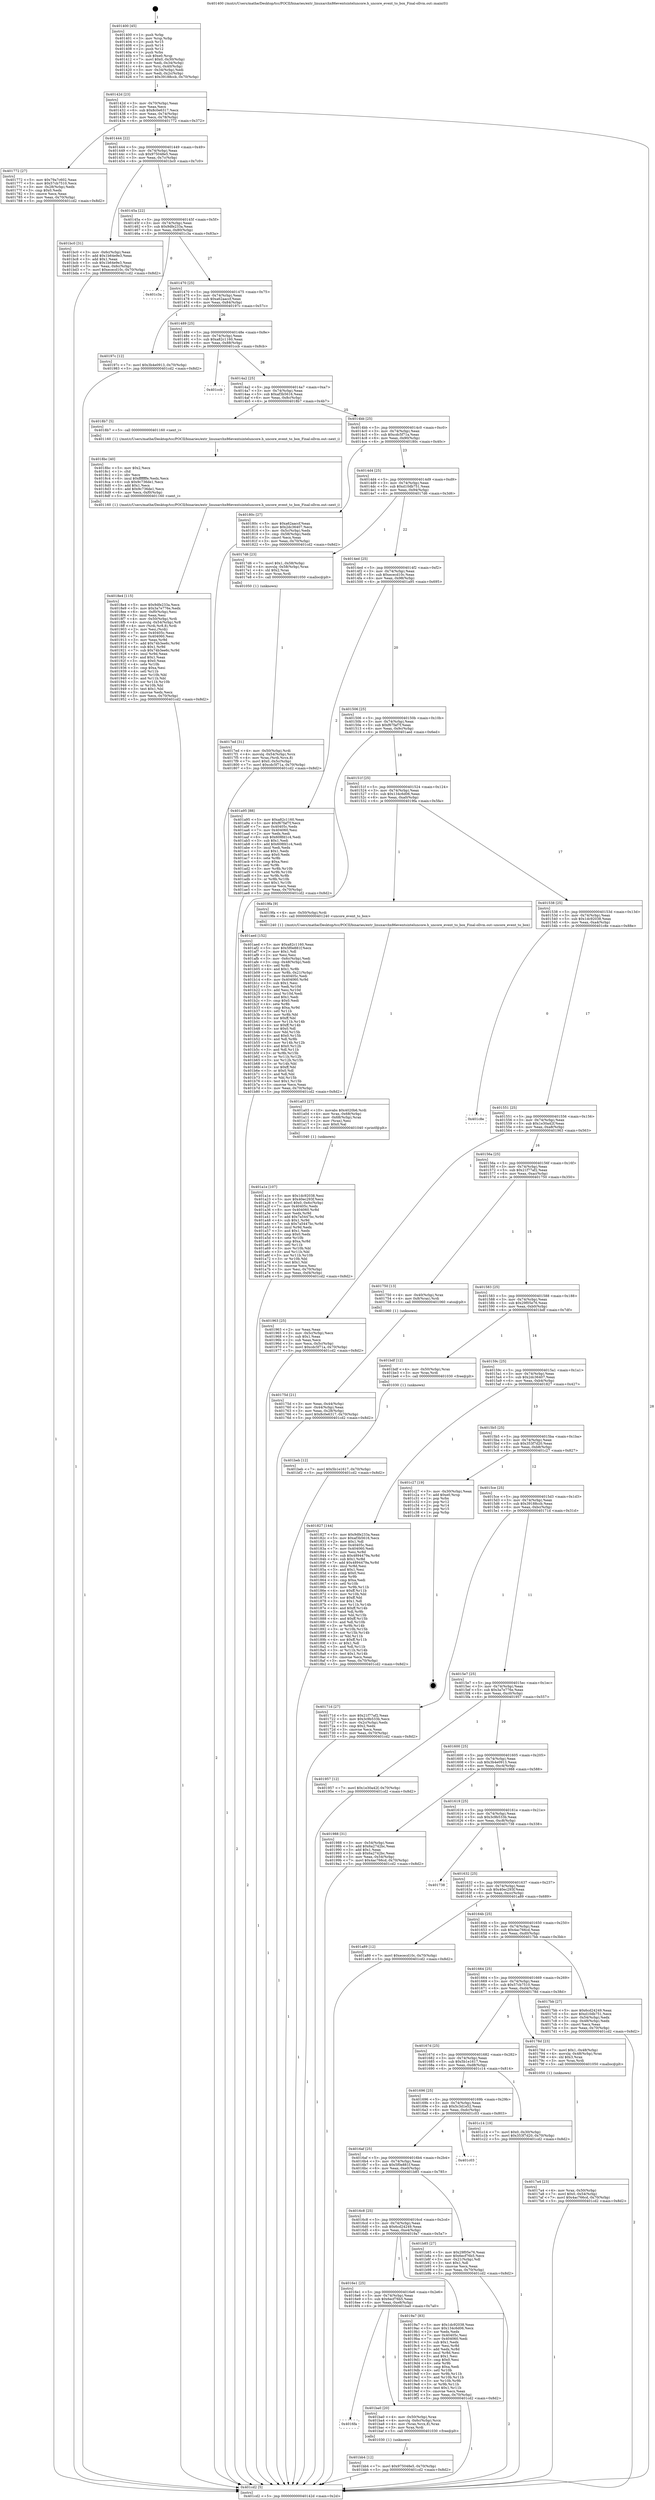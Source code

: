 digraph "0x401400" {
  label = "0x401400 (/mnt/c/Users/mathe/Desktop/tcc/POCII/binaries/extr_linuxarchx86eventsinteluncore.h_uncore_event_to_box_Final-ollvm.out::main(0))"
  labelloc = "t"
  node[shape=record]

  Entry [label="",width=0.3,height=0.3,shape=circle,fillcolor=black,style=filled]
  "0x40142d" [label="{
     0x40142d [23]\l
     | [instrs]\l
     &nbsp;&nbsp;0x40142d \<+3\>: mov -0x70(%rbp),%eax\l
     &nbsp;&nbsp;0x401430 \<+2\>: mov %eax,%ecx\l
     &nbsp;&nbsp;0x401432 \<+6\>: sub $0x8c0e6317,%ecx\l
     &nbsp;&nbsp;0x401438 \<+3\>: mov %eax,-0x74(%rbp)\l
     &nbsp;&nbsp;0x40143b \<+3\>: mov %ecx,-0x78(%rbp)\l
     &nbsp;&nbsp;0x40143e \<+6\>: je 0000000000401772 \<main+0x372\>\l
  }"]
  "0x401772" [label="{
     0x401772 [27]\l
     | [instrs]\l
     &nbsp;&nbsp;0x401772 \<+5\>: mov $0x79a7c602,%eax\l
     &nbsp;&nbsp;0x401777 \<+5\>: mov $0x57cb7510,%ecx\l
     &nbsp;&nbsp;0x40177c \<+3\>: mov -0x28(%rbp),%edx\l
     &nbsp;&nbsp;0x40177f \<+3\>: cmp $0x0,%edx\l
     &nbsp;&nbsp;0x401782 \<+3\>: cmove %ecx,%eax\l
     &nbsp;&nbsp;0x401785 \<+3\>: mov %eax,-0x70(%rbp)\l
     &nbsp;&nbsp;0x401788 \<+5\>: jmp 0000000000401cd2 \<main+0x8d2\>\l
  }"]
  "0x401444" [label="{
     0x401444 [22]\l
     | [instrs]\l
     &nbsp;&nbsp;0x401444 \<+5\>: jmp 0000000000401449 \<main+0x49\>\l
     &nbsp;&nbsp;0x401449 \<+3\>: mov -0x74(%rbp),%eax\l
     &nbsp;&nbsp;0x40144c \<+5\>: sub $0x975048e5,%eax\l
     &nbsp;&nbsp;0x401451 \<+3\>: mov %eax,-0x7c(%rbp)\l
     &nbsp;&nbsp;0x401454 \<+6\>: je 0000000000401bc0 \<main+0x7c0\>\l
  }"]
  Exit [label="",width=0.3,height=0.3,shape=circle,fillcolor=black,style=filled,peripheries=2]
  "0x401bc0" [label="{
     0x401bc0 [31]\l
     | [instrs]\l
     &nbsp;&nbsp;0x401bc0 \<+3\>: mov -0x6c(%rbp),%eax\l
     &nbsp;&nbsp;0x401bc3 \<+5\>: add $0x1b64e9e3,%eax\l
     &nbsp;&nbsp;0x401bc8 \<+3\>: add $0x1,%eax\l
     &nbsp;&nbsp;0x401bcb \<+5\>: sub $0x1b64e9e3,%eax\l
     &nbsp;&nbsp;0x401bd0 \<+3\>: mov %eax,-0x6c(%rbp)\l
     &nbsp;&nbsp;0x401bd3 \<+7\>: movl $0xececd10c,-0x70(%rbp)\l
     &nbsp;&nbsp;0x401bda \<+5\>: jmp 0000000000401cd2 \<main+0x8d2\>\l
  }"]
  "0x40145a" [label="{
     0x40145a [22]\l
     | [instrs]\l
     &nbsp;&nbsp;0x40145a \<+5\>: jmp 000000000040145f \<main+0x5f\>\l
     &nbsp;&nbsp;0x40145f \<+3\>: mov -0x74(%rbp),%eax\l
     &nbsp;&nbsp;0x401462 \<+5\>: sub $0x9dfe233a,%eax\l
     &nbsp;&nbsp;0x401467 \<+3\>: mov %eax,-0x80(%rbp)\l
     &nbsp;&nbsp;0x40146a \<+6\>: je 0000000000401c3a \<main+0x83a\>\l
  }"]
  "0x401beb" [label="{
     0x401beb [12]\l
     | [instrs]\l
     &nbsp;&nbsp;0x401beb \<+7\>: movl $0x5b1e1617,-0x70(%rbp)\l
     &nbsp;&nbsp;0x401bf2 \<+5\>: jmp 0000000000401cd2 \<main+0x8d2\>\l
  }"]
  "0x401c3a" [label="{
     0x401c3a\l
  }", style=dashed]
  "0x401470" [label="{
     0x401470 [25]\l
     | [instrs]\l
     &nbsp;&nbsp;0x401470 \<+5\>: jmp 0000000000401475 \<main+0x75\>\l
     &nbsp;&nbsp;0x401475 \<+3\>: mov -0x74(%rbp),%eax\l
     &nbsp;&nbsp;0x401478 \<+5\>: sub $0xa62aaccf,%eax\l
     &nbsp;&nbsp;0x40147d \<+6\>: mov %eax,-0x84(%rbp)\l
     &nbsp;&nbsp;0x401483 \<+6\>: je 000000000040197c \<main+0x57c\>\l
  }"]
  "0x401bb4" [label="{
     0x401bb4 [12]\l
     | [instrs]\l
     &nbsp;&nbsp;0x401bb4 \<+7\>: movl $0x975048e5,-0x70(%rbp)\l
     &nbsp;&nbsp;0x401bbb \<+5\>: jmp 0000000000401cd2 \<main+0x8d2\>\l
  }"]
  "0x40197c" [label="{
     0x40197c [12]\l
     | [instrs]\l
     &nbsp;&nbsp;0x40197c \<+7\>: movl $0x3b4e0913,-0x70(%rbp)\l
     &nbsp;&nbsp;0x401983 \<+5\>: jmp 0000000000401cd2 \<main+0x8d2\>\l
  }"]
  "0x401489" [label="{
     0x401489 [25]\l
     | [instrs]\l
     &nbsp;&nbsp;0x401489 \<+5\>: jmp 000000000040148e \<main+0x8e\>\l
     &nbsp;&nbsp;0x40148e \<+3\>: mov -0x74(%rbp),%eax\l
     &nbsp;&nbsp;0x401491 \<+5\>: sub $0xa82c1160,%eax\l
     &nbsp;&nbsp;0x401496 \<+6\>: mov %eax,-0x88(%rbp)\l
     &nbsp;&nbsp;0x40149c \<+6\>: je 0000000000401ccb \<main+0x8cb\>\l
  }"]
  "0x4016fa" [label="{
     0x4016fa\l
  }", style=dashed]
  "0x401ccb" [label="{
     0x401ccb\l
  }", style=dashed]
  "0x4014a2" [label="{
     0x4014a2 [25]\l
     | [instrs]\l
     &nbsp;&nbsp;0x4014a2 \<+5\>: jmp 00000000004014a7 \<main+0xa7\>\l
     &nbsp;&nbsp;0x4014a7 \<+3\>: mov -0x74(%rbp),%eax\l
     &nbsp;&nbsp;0x4014aa \<+5\>: sub $0xaf3b5616,%eax\l
     &nbsp;&nbsp;0x4014af \<+6\>: mov %eax,-0x8c(%rbp)\l
     &nbsp;&nbsp;0x4014b5 \<+6\>: je 00000000004018b7 \<main+0x4b7\>\l
  }"]
  "0x401ba0" [label="{
     0x401ba0 [20]\l
     | [instrs]\l
     &nbsp;&nbsp;0x401ba0 \<+4\>: mov -0x50(%rbp),%rax\l
     &nbsp;&nbsp;0x401ba4 \<+4\>: movslq -0x6c(%rbp),%rcx\l
     &nbsp;&nbsp;0x401ba8 \<+4\>: mov (%rax,%rcx,8),%rax\l
     &nbsp;&nbsp;0x401bac \<+3\>: mov %rax,%rdi\l
     &nbsp;&nbsp;0x401baf \<+5\>: call 0000000000401030 \<free@plt\>\l
     | [calls]\l
     &nbsp;&nbsp;0x401030 \{1\} (unknown)\l
  }"]
  "0x4018b7" [label="{
     0x4018b7 [5]\l
     | [instrs]\l
     &nbsp;&nbsp;0x4018b7 \<+5\>: call 0000000000401160 \<next_i\>\l
     | [calls]\l
     &nbsp;&nbsp;0x401160 \{1\} (/mnt/c/Users/mathe/Desktop/tcc/POCII/binaries/extr_linuxarchx86eventsinteluncore.h_uncore_event_to_box_Final-ollvm.out::next_i)\l
  }"]
  "0x4014bb" [label="{
     0x4014bb [25]\l
     | [instrs]\l
     &nbsp;&nbsp;0x4014bb \<+5\>: jmp 00000000004014c0 \<main+0xc0\>\l
     &nbsp;&nbsp;0x4014c0 \<+3\>: mov -0x74(%rbp),%eax\l
     &nbsp;&nbsp;0x4014c3 \<+5\>: sub $0xcdc5f71a,%eax\l
     &nbsp;&nbsp;0x4014c8 \<+6\>: mov %eax,-0x90(%rbp)\l
     &nbsp;&nbsp;0x4014ce \<+6\>: je 000000000040180c \<main+0x40c\>\l
  }"]
  "0x401a1e" [label="{
     0x401a1e [107]\l
     | [instrs]\l
     &nbsp;&nbsp;0x401a1e \<+5\>: mov $0x1dc92038,%esi\l
     &nbsp;&nbsp;0x401a23 \<+5\>: mov $0x40ec293f,%ecx\l
     &nbsp;&nbsp;0x401a28 \<+7\>: movl $0x0,-0x6c(%rbp)\l
     &nbsp;&nbsp;0x401a2f \<+7\>: mov 0x40405c,%edx\l
     &nbsp;&nbsp;0x401a36 \<+8\>: mov 0x404060,%r8d\l
     &nbsp;&nbsp;0x401a3e \<+3\>: mov %edx,%r9d\l
     &nbsp;&nbsp;0x401a41 \<+7\>: add $0x7a5447bc,%r9d\l
     &nbsp;&nbsp;0x401a48 \<+4\>: sub $0x1,%r9d\l
     &nbsp;&nbsp;0x401a4c \<+7\>: sub $0x7a5447bc,%r9d\l
     &nbsp;&nbsp;0x401a53 \<+4\>: imul %r9d,%edx\l
     &nbsp;&nbsp;0x401a57 \<+3\>: and $0x1,%edx\l
     &nbsp;&nbsp;0x401a5a \<+3\>: cmp $0x0,%edx\l
     &nbsp;&nbsp;0x401a5d \<+4\>: sete %r10b\l
     &nbsp;&nbsp;0x401a61 \<+4\>: cmp $0xa,%r8d\l
     &nbsp;&nbsp;0x401a65 \<+4\>: setl %r11b\l
     &nbsp;&nbsp;0x401a69 \<+3\>: mov %r10b,%bl\l
     &nbsp;&nbsp;0x401a6c \<+3\>: and %r11b,%bl\l
     &nbsp;&nbsp;0x401a6f \<+3\>: xor %r11b,%r10b\l
     &nbsp;&nbsp;0x401a72 \<+3\>: or %r10b,%bl\l
     &nbsp;&nbsp;0x401a75 \<+3\>: test $0x1,%bl\l
     &nbsp;&nbsp;0x401a78 \<+3\>: cmovne %ecx,%esi\l
     &nbsp;&nbsp;0x401a7b \<+3\>: mov %esi,-0x70(%rbp)\l
     &nbsp;&nbsp;0x401a7e \<+6\>: mov %eax,-0xf4(%rbp)\l
     &nbsp;&nbsp;0x401a84 \<+5\>: jmp 0000000000401cd2 \<main+0x8d2\>\l
  }"]
  "0x40180c" [label="{
     0x40180c [27]\l
     | [instrs]\l
     &nbsp;&nbsp;0x40180c \<+5\>: mov $0xa62aaccf,%eax\l
     &nbsp;&nbsp;0x401811 \<+5\>: mov $0x2dc36407,%ecx\l
     &nbsp;&nbsp;0x401816 \<+3\>: mov -0x5c(%rbp),%edx\l
     &nbsp;&nbsp;0x401819 \<+3\>: cmp -0x58(%rbp),%edx\l
     &nbsp;&nbsp;0x40181c \<+3\>: cmovl %ecx,%eax\l
     &nbsp;&nbsp;0x40181f \<+3\>: mov %eax,-0x70(%rbp)\l
     &nbsp;&nbsp;0x401822 \<+5\>: jmp 0000000000401cd2 \<main+0x8d2\>\l
  }"]
  "0x4014d4" [label="{
     0x4014d4 [25]\l
     | [instrs]\l
     &nbsp;&nbsp;0x4014d4 \<+5\>: jmp 00000000004014d9 \<main+0xd9\>\l
     &nbsp;&nbsp;0x4014d9 \<+3\>: mov -0x74(%rbp),%eax\l
     &nbsp;&nbsp;0x4014dc \<+5\>: sub $0xd10db751,%eax\l
     &nbsp;&nbsp;0x4014e1 \<+6\>: mov %eax,-0x94(%rbp)\l
     &nbsp;&nbsp;0x4014e7 \<+6\>: je 00000000004017d6 \<main+0x3d6\>\l
  }"]
  "0x401a03" [label="{
     0x401a03 [27]\l
     | [instrs]\l
     &nbsp;&nbsp;0x401a03 \<+10\>: movabs $0x4020b6,%rdi\l
     &nbsp;&nbsp;0x401a0d \<+4\>: mov %rax,-0x68(%rbp)\l
     &nbsp;&nbsp;0x401a11 \<+4\>: mov -0x68(%rbp),%rax\l
     &nbsp;&nbsp;0x401a15 \<+2\>: mov (%rax),%esi\l
     &nbsp;&nbsp;0x401a17 \<+2\>: mov $0x0,%al\l
     &nbsp;&nbsp;0x401a19 \<+5\>: call 0000000000401040 \<printf@plt\>\l
     | [calls]\l
     &nbsp;&nbsp;0x401040 \{1\} (unknown)\l
  }"]
  "0x4017d6" [label="{
     0x4017d6 [23]\l
     | [instrs]\l
     &nbsp;&nbsp;0x4017d6 \<+7\>: movl $0x1,-0x58(%rbp)\l
     &nbsp;&nbsp;0x4017dd \<+4\>: movslq -0x58(%rbp),%rax\l
     &nbsp;&nbsp;0x4017e1 \<+4\>: shl $0x2,%rax\l
     &nbsp;&nbsp;0x4017e5 \<+3\>: mov %rax,%rdi\l
     &nbsp;&nbsp;0x4017e8 \<+5\>: call 0000000000401050 \<malloc@plt\>\l
     | [calls]\l
     &nbsp;&nbsp;0x401050 \{1\} (unknown)\l
  }"]
  "0x4014ed" [label="{
     0x4014ed [25]\l
     | [instrs]\l
     &nbsp;&nbsp;0x4014ed \<+5\>: jmp 00000000004014f2 \<main+0xf2\>\l
     &nbsp;&nbsp;0x4014f2 \<+3\>: mov -0x74(%rbp),%eax\l
     &nbsp;&nbsp;0x4014f5 \<+5\>: sub $0xececd10c,%eax\l
     &nbsp;&nbsp;0x4014fa \<+6\>: mov %eax,-0x98(%rbp)\l
     &nbsp;&nbsp;0x401500 \<+6\>: je 0000000000401a95 \<main+0x695\>\l
  }"]
  "0x4016e1" [label="{
     0x4016e1 [25]\l
     | [instrs]\l
     &nbsp;&nbsp;0x4016e1 \<+5\>: jmp 00000000004016e6 \<main+0x2e6\>\l
     &nbsp;&nbsp;0x4016e6 \<+3\>: mov -0x74(%rbp),%eax\l
     &nbsp;&nbsp;0x4016e9 \<+5\>: sub $0x6ecf76b5,%eax\l
     &nbsp;&nbsp;0x4016ee \<+6\>: mov %eax,-0xe8(%rbp)\l
     &nbsp;&nbsp;0x4016f4 \<+6\>: je 0000000000401ba0 \<main+0x7a0\>\l
  }"]
  "0x401a95" [label="{
     0x401a95 [88]\l
     | [instrs]\l
     &nbsp;&nbsp;0x401a95 \<+5\>: mov $0xa82c1160,%eax\l
     &nbsp;&nbsp;0x401a9a \<+5\>: mov $0xf67faf7f,%ecx\l
     &nbsp;&nbsp;0x401a9f \<+7\>: mov 0x40405c,%edx\l
     &nbsp;&nbsp;0x401aa6 \<+7\>: mov 0x404060,%esi\l
     &nbsp;&nbsp;0x401aad \<+2\>: mov %edx,%edi\l
     &nbsp;&nbsp;0x401aaf \<+6\>: sub $0x608fd1c4,%edi\l
     &nbsp;&nbsp;0x401ab5 \<+3\>: sub $0x1,%edi\l
     &nbsp;&nbsp;0x401ab8 \<+6\>: add $0x608fd1c4,%edi\l
     &nbsp;&nbsp;0x401abe \<+3\>: imul %edi,%edx\l
     &nbsp;&nbsp;0x401ac1 \<+3\>: and $0x1,%edx\l
     &nbsp;&nbsp;0x401ac4 \<+3\>: cmp $0x0,%edx\l
     &nbsp;&nbsp;0x401ac7 \<+4\>: sete %r8b\l
     &nbsp;&nbsp;0x401acb \<+3\>: cmp $0xa,%esi\l
     &nbsp;&nbsp;0x401ace \<+4\>: setl %r9b\l
     &nbsp;&nbsp;0x401ad2 \<+3\>: mov %r8b,%r10b\l
     &nbsp;&nbsp;0x401ad5 \<+3\>: and %r9b,%r10b\l
     &nbsp;&nbsp;0x401ad8 \<+3\>: xor %r9b,%r8b\l
     &nbsp;&nbsp;0x401adb \<+3\>: or %r8b,%r10b\l
     &nbsp;&nbsp;0x401ade \<+4\>: test $0x1,%r10b\l
     &nbsp;&nbsp;0x401ae2 \<+3\>: cmovne %ecx,%eax\l
     &nbsp;&nbsp;0x401ae5 \<+3\>: mov %eax,-0x70(%rbp)\l
     &nbsp;&nbsp;0x401ae8 \<+5\>: jmp 0000000000401cd2 \<main+0x8d2\>\l
  }"]
  "0x401506" [label="{
     0x401506 [25]\l
     | [instrs]\l
     &nbsp;&nbsp;0x401506 \<+5\>: jmp 000000000040150b \<main+0x10b\>\l
     &nbsp;&nbsp;0x40150b \<+3\>: mov -0x74(%rbp),%eax\l
     &nbsp;&nbsp;0x40150e \<+5\>: sub $0xf67faf7f,%eax\l
     &nbsp;&nbsp;0x401513 \<+6\>: mov %eax,-0x9c(%rbp)\l
     &nbsp;&nbsp;0x401519 \<+6\>: je 0000000000401aed \<main+0x6ed\>\l
  }"]
  "0x4019a7" [label="{
     0x4019a7 [83]\l
     | [instrs]\l
     &nbsp;&nbsp;0x4019a7 \<+5\>: mov $0x1dc92038,%eax\l
     &nbsp;&nbsp;0x4019ac \<+5\>: mov $0x134c6d06,%ecx\l
     &nbsp;&nbsp;0x4019b1 \<+2\>: xor %edx,%edx\l
     &nbsp;&nbsp;0x4019b3 \<+7\>: mov 0x40405c,%esi\l
     &nbsp;&nbsp;0x4019ba \<+7\>: mov 0x404060,%edi\l
     &nbsp;&nbsp;0x4019c1 \<+3\>: sub $0x1,%edx\l
     &nbsp;&nbsp;0x4019c4 \<+3\>: mov %esi,%r8d\l
     &nbsp;&nbsp;0x4019c7 \<+3\>: add %edx,%r8d\l
     &nbsp;&nbsp;0x4019ca \<+4\>: imul %r8d,%esi\l
     &nbsp;&nbsp;0x4019ce \<+3\>: and $0x1,%esi\l
     &nbsp;&nbsp;0x4019d1 \<+3\>: cmp $0x0,%esi\l
     &nbsp;&nbsp;0x4019d4 \<+4\>: sete %r9b\l
     &nbsp;&nbsp;0x4019d8 \<+3\>: cmp $0xa,%edi\l
     &nbsp;&nbsp;0x4019db \<+4\>: setl %r10b\l
     &nbsp;&nbsp;0x4019df \<+3\>: mov %r9b,%r11b\l
     &nbsp;&nbsp;0x4019e2 \<+3\>: and %r10b,%r11b\l
     &nbsp;&nbsp;0x4019e5 \<+3\>: xor %r10b,%r9b\l
     &nbsp;&nbsp;0x4019e8 \<+3\>: or %r9b,%r11b\l
     &nbsp;&nbsp;0x4019eb \<+4\>: test $0x1,%r11b\l
     &nbsp;&nbsp;0x4019ef \<+3\>: cmovne %ecx,%eax\l
     &nbsp;&nbsp;0x4019f2 \<+3\>: mov %eax,-0x70(%rbp)\l
     &nbsp;&nbsp;0x4019f5 \<+5\>: jmp 0000000000401cd2 \<main+0x8d2\>\l
  }"]
  "0x401aed" [label="{
     0x401aed [152]\l
     | [instrs]\l
     &nbsp;&nbsp;0x401aed \<+5\>: mov $0xa82c1160,%eax\l
     &nbsp;&nbsp;0x401af2 \<+5\>: mov $0x5f0e881f,%ecx\l
     &nbsp;&nbsp;0x401af7 \<+2\>: mov $0x1,%dl\l
     &nbsp;&nbsp;0x401af9 \<+2\>: xor %esi,%esi\l
     &nbsp;&nbsp;0x401afb \<+3\>: mov -0x6c(%rbp),%edi\l
     &nbsp;&nbsp;0x401afe \<+3\>: cmp -0x48(%rbp),%edi\l
     &nbsp;&nbsp;0x401b01 \<+4\>: setl %r8b\l
     &nbsp;&nbsp;0x401b05 \<+4\>: and $0x1,%r8b\l
     &nbsp;&nbsp;0x401b09 \<+4\>: mov %r8b,-0x21(%rbp)\l
     &nbsp;&nbsp;0x401b0d \<+7\>: mov 0x40405c,%edi\l
     &nbsp;&nbsp;0x401b14 \<+8\>: mov 0x404060,%r9d\l
     &nbsp;&nbsp;0x401b1c \<+3\>: sub $0x1,%esi\l
     &nbsp;&nbsp;0x401b1f \<+3\>: mov %edi,%r10d\l
     &nbsp;&nbsp;0x401b22 \<+3\>: add %esi,%r10d\l
     &nbsp;&nbsp;0x401b25 \<+4\>: imul %r10d,%edi\l
     &nbsp;&nbsp;0x401b29 \<+3\>: and $0x1,%edi\l
     &nbsp;&nbsp;0x401b2c \<+3\>: cmp $0x0,%edi\l
     &nbsp;&nbsp;0x401b2f \<+4\>: sete %r8b\l
     &nbsp;&nbsp;0x401b33 \<+4\>: cmp $0xa,%r9d\l
     &nbsp;&nbsp;0x401b37 \<+4\>: setl %r11b\l
     &nbsp;&nbsp;0x401b3b \<+3\>: mov %r8b,%bl\l
     &nbsp;&nbsp;0x401b3e \<+3\>: xor $0xff,%bl\l
     &nbsp;&nbsp;0x401b41 \<+3\>: mov %r11b,%r14b\l
     &nbsp;&nbsp;0x401b44 \<+4\>: xor $0xff,%r14b\l
     &nbsp;&nbsp;0x401b48 \<+3\>: xor $0x0,%dl\l
     &nbsp;&nbsp;0x401b4b \<+3\>: mov %bl,%r15b\l
     &nbsp;&nbsp;0x401b4e \<+4\>: and $0x0,%r15b\l
     &nbsp;&nbsp;0x401b52 \<+3\>: and %dl,%r8b\l
     &nbsp;&nbsp;0x401b55 \<+3\>: mov %r14b,%r12b\l
     &nbsp;&nbsp;0x401b58 \<+4\>: and $0x0,%r12b\l
     &nbsp;&nbsp;0x401b5c \<+3\>: and %dl,%r11b\l
     &nbsp;&nbsp;0x401b5f \<+3\>: or %r8b,%r15b\l
     &nbsp;&nbsp;0x401b62 \<+3\>: or %r11b,%r12b\l
     &nbsp;&nbsp;0x401b65 \<+3\>: xor %r12b,%r15b\l
     &nbsp;&nbsp;0x401b68 \<+3\>: or %r14b,%bl\l
     &nbsp;&nbsp;0x401b6b \<+3\>: xor $0xff,%bl\l
     &nbsp;&nbsp;0x401b6e \<+3\>: or $0x0,%dl\l
     &nbsp;&nbsp;0x401b71 \<+2\>: and %dl,%bl\l
     &nbsp;&nbsp;0x401b73 \<+3\>: or %bl,%r15b\l
     &nbsp;&nbsp;0x401b76 \<+4\>: test $0x1,%r15b\l
     &nbsp;&nbsp;0x401b7a \<+3\>: cmovne %ecx,%eax\l
     &nbsp;&nbsp;0x401b7d \<+3\>: mov %eax,-0x70(%rbp)\l
     &nbsp;&nbsp;0x401b80 \<+5\>: jmp 0000000000401cd2 \<main+0x8d2\>\l
  }"]
  "0x40151f" [label="{
     0x40151f [25]\l
     | [instrs]\l
     &nbsp;&nbsp;0x40151f \<+5\>: jmp 0000000000401524 \<main+0x124\>\l
     &nbsp;&nbsp;0x401524 \<+3\>: mov -0x74(%rbp),%eax\l
     &nbsp;&nbsp;0x401527 \<+5\>: sub $0x134c6d06,%eax\l
     &nbsp;&nbsp;0x40152c \<+6\>: mov %eax,-0xa0(%rbp)\l
     &nbsp;&nbsp;0x401532 \<+6\>: je 00000000004019fa \<main+0x5fa\>\l
  }"]
  "0x4016c8" [label="{
     0x4016c8 [25]\l
     | [instrs]\l
     &nbsp;&nbsp;0x4016c8 \<+5\>: jmp 00000000004016cd \<main+0x2cd\>\l
     &nbsp;&nbsp;0x4016cd \<+3\>: mov -0x74(%rbp),%eax\l
     &nbsp;&nbsp;0x4016d0 \<+5\>: sub $0x6cd24249,%eax\l
     &nbsp;&nbsp;0x4016d5 \<+6\>: mov %eax,-0xe4(%rbp)\l
     &nbsp;&nbsp;0x4016db \<+6\>: je 00000000004019a7 \<main+0x5a7\>\l
  }"]
  "0x4019fa" [label="{
     0x4019fa [9]\l
     | [instrs]\l
     &nbsp;&nbsp;0x4019fa \<+4\>: mov -0x50(%rbp),%rdi\l
     &nbsp;&nbsp;0x4019fe \<+5\>: call 0000000000401240 \<uncore_event_to_box\>\l
     | [calls]\l
     &nbsp;&nbsp;0x401240 \{1\} (/mnt/c/Users/mathe/Desktop/tcc/POCII/binaries/extr_linuxarchx86eventsinteluncore.h_uncore_event_to_box_Final-ollvm.out::uncore_event_to_box)\l
  }"]
  "0x401538" [label="{
     0x401538 [25]\l
     | [instrs]\l
     &nbsp;&nbsp;0x401538 \<+5\>: jmp 000000000040153d \<main+0x13d\>\l
     &nbsp;&nbsp;0x40153d \<+3\>: mov -0x74(%rbp),%eax\l
     &nbsp;&nbsp;0x401540 \<+5\>: sub $0x1dc92038,%eax\l
     &nbsp;&nbsp;0x401545 \<+6\>: mov %eax,-0xa4(%rbp)\l
     &nbsp;&nbsp;0x40154b \<+6\>: je 0000000000401c8e \<main+0x88e\>\l
  }"]
  "0x401b85" [label="{
     0x401b85 [27]\l
     | [instrs]\l
     &nbsp;&nbsp;0x401b85 \<+5\>: mov $0x29f05e76,%eax\l
     &nbsp;&nbsp;0x401b8a \<+5\>: mov $0x6ecf76b5,%ecx\l
     &nbsp;&nbsp;0x401b8f \<+3\>: mov -0x21(%rbp),%dl\l
     &nbsp;&nbsp;0x401b92 \<+3\>: test $0x1,%dl\l
     &nbsp;&nbsp;0x401b95 \<+3\>: cmovne %ecx,%eax\l
     &nbsp;&nbsp;0x401b98 \<+3\>: mov %eax,-0x70(%rbp)\l
     &nbsp;&nbsp;0x401b9b \<+5\>: jmp 0000000000401cd2 \<main+0x8d2\>\l
  }"]
  "0x401c8e" [label="{
     0x401c8e\l
  }", style=dashed]
  "0x401551" [label="{
     0x401551 [25]\l
     | [instrs]\l
     &nbsp;&nbsp;0x401551 \<+5\>: jmp 0000000000401556 \<main+0x156\>\l
     &nbsp;&nbsp;0x401556 \<+3\>: mov -0x74(%rbp),%eax\l
     &nbsp;&nbsp;0x401559 \<+5\>: sub $0x1e30a42f,%eax\l
     &nbsp;&nbsp;0x40155e \<+6\>: mov %eax,-0xa8(%rbp)\l
     &nbsp;&nbsp;0x401564 \<+6\>: je 0000000000401963 \<main+0x563\>\l
  }"]
  "0x4016af" [label="{
     0x4016af [25]\l
     | [instrs]\l
     &nbsp;&nbsp;0x4016af \<+5\>: jmp 00000000004016b4 \<main+0x2b4\>\l
     &nbsp;&nbsp;0x4016b4 \<+3\>: mov -0x74(%rbp),%eax\l
     &nbsp;&nbsp;0x4016b7 \<+5\>: sub $0x5f0e881f,%eax\l
     &nbsp;&nbsp;0x4016bc \<+6\>: mov %eax,-0xe0(%rbp)\l
     &nbsp;&nbsp;0x4016c2 \<+6\>: je 0000000000401b85 \<main+0x785\>\l
  }"]
  "0x401963" [label="{
     0x401963 [25]\l
     | [instrs]\l
     &nbsp;&nbsp;0x401963 \<+2\>: xor %eax,%eax\l
     &nbsp;&nbsp;0x401965 \<+3\>: mov -0x5c(%rbp),%ecx\l
     &nbsp;&nbsp;0x401968 \<+3\>: sub $0x1,%eax\l
     &nbsp;&nbsp;0x40196b \<+2\>: sub %eax,%ecx\l
     &nbsp;&nbsp;0x40196d \<+3\>: mov %ecx,-0x5c(%rbp)\l
     &nbsp;&nbsp;0x401970 \<+7\>: movl $0xcdc5f71a,-0x70(%rbp)\l
     &nbsp;&nbsp;0x401977 \<+5\>: jmp 0000000000401cd2 \<main+0x8d2\>\l
  }"]
  "0x40156a" [label="{
     0x40156a [25]\l
     | [instrs]\l
     &nbsp;&nbsp;0x40156a \<+5\>: jmp 000000000040156f \<main+0x16f\>\l
     &nbsp;&nbsp;0x40156f \<+3\>: mov -0x74(%rbp),%eax\l
     &nbsp;&nbsp;0x401572 \<+5\>: sub $0x21f77af2,%eax\l
     &nbsp;&nbsp;0x401577 \<+6\>: mov %eax,-0xac(%rbp)\l
     &nbsp;&nbsp;0x40157d \<+6\>: je 0000000000401750 \<main+0x350\>\l
  }"]
  "0x401c03" [label="{
     0x401c03\l
  }", style=dashed]
  "0x401750" [label="{
     0x401750 [13]\l
     | [instrs]\l
     &nbsp;&nbsp;0x401750 \<+4\>: mov -0x40(%rbp),%rax\l
     &nbsp;&nbsp;0x401754 \<+4\>: mov 0x8(%rax),%rdi\l
     &nbsp;&nbsp;0x401758 \<+5\>: call 0000000000401060 \<atoi@plt\>\l
     | [calls]\l
     &nbsp;&nbsp;0x401060 \{1\} (unknown)\l
  }"]
  "0x401583" [label="{
     0x401583 [25]\l
     | [instrs]\l
     &nbsp;&nbsp;0x401583 \<+5\>: jmp 0000000000401588 \<main+0x188\>\l
     &nbsp;&nbsp;0x401588 \<+3\>: mov -0x74(%rbp),%eax\l
     &nbsp;&nbsp;0x40158b \<+5\>: sub $0x29f05e76,%eax\l
     &nbsp;&nbsp;0x401590 \<+6\>: mov %eax,-0xb0(%rbp)\l
     &nbsp;&nbsp;0x401596 \<+6\>: je 0000000000401bdf \<main+0x7df\>\l
  }"]
  "0x401696" [label="{
     0x401696 [25]\l
     | [instrs]\l
     &nbsp;&nbsp;0x401696 \<+5\>: jmp 000000000040169b \<main+0x29b\>\l
     &nbsp;&nbsp;0x40169b \<+3\>: mov -0x74(%rbp),%eax\l
     &nbsp;&nbsp;0x40169e \<+5\>: sub $0x5c3d1e52,%eax\l
     &nbsp;&nbsp;0x4016a3 \<+6\>: mov %eax,-0xdc(%rbp)\l
     &nbsp;&nbsp;0x4016a9 \<+6\>: je 0000000000401c03 \<main+0x803\>\l
  }"]
  "0x401bdf" [label="{
     0x401bdf [12]\l
     | [instrs]\l
     &nbsp;&nbsp;0x401bdf \<+4\>: mov -0x50(%rbp),%rax\l
     &nbsp;&nbsp;0x401be3 \<+3\>: mov %rax,%rdi\l
     &nbsp;&nbsp;0x401be6 \<+5\>: call 0000000000401030 \<free@plt\>\l
     | [calls]\l
     &nbsp;&nbsp;0x401030 \{1\} (unknown)\l
  }"]
  "0x40159c" [label="{
     0x40159c [25]\l
     | [instrs]\l
     &nbsp;&nbsp;0x40159c \<+5\>: jmp 00000000004015a1 \<main+0x1a1\>\l
     &nbsp;&nbsp;0x4015a1 \<+3\>: mov -0x74(%rbp),%eax\l
     &nbsp;&nbsp;0x4015a4 \<+5\>: sub $0x2dc36407,%eax\l
     &nbsp;&nbsp;0x4015a9 \<+6\>: mov %eax,-0xb4(%rbp)\l
     &nbsp;&nbsp;0x4015af \<+6\>: je 0000000000401827 \<main+0x427\>\l
  }"]
  "0x401c14" [label="{
     0x401c14 [19]\l
     | [instrs]\l
     &nbsp;&nbsp;0x401c14 \<+7\>: movl $0x0,-0x30(%rbp)\l
     &nbsp;&nbsp;0x401c1b \<+7\>: movl $0x353f7d20,-0x70(%rbp)\l
     &nbsp;&nbsp;0x401c22 \<+5\>: jmp 0000000000401cd2 \<main+0x8d2\>\l
  }"]
  "0x401827" [label="{
     0x401827 [144]\l
     | [instrs]\l
     &nbsp;&nbsp;0x401827 \<+5\>: mov $0x9dfe233a,%eax\l
     &nbsp;&nbsp;0x40182c \<+5\>: mov $0xaf3b5616,%ecx\l
     &nbsp;&nbsp;0x401831 \<+2\>: mov $0x1,%dl\l
     &nbsp;&nbsp;0x401833 \<+7\>: mov 0x40405c,%esi\l
     &nbsp;&nbsp;0x40183a \<+7\>: mov 0x404060,%edi\l
     &nbsp;&nbsp;0x401841 \<+3\>: mov %esi,%r8d\l
     &nbsp;&nbsp;0x401844 \<+7\>: sub $0x4894479a,%r8d\l
     &nbsp;&nbsp;0x40184b \<+4\>: sub $0x1,%r8d\l
     &nbsp;&nbsp;0x40184f \<+7\>: add $0x4894479a,%r8d\l
     &nbsp;&nbsp;0x401856 \<+4\>: imul %r8d,%esi\l
     &nbsp;&nbsp;0x40185a \<+3\>: and $0x1,%esi\l
     &nbsp;&nbsp;0x40185d \<+3\>: cmp $0x0,%esi\l
     &nbsp;&nbsp;0x401860 \<+4\>: sete %r9b\l
     &nbsp;&nbsp;0x401864 \<+3\>: cmp $0xa,%edi\l
     &nbsp;&nbsp;0x401867 \<+4\>: setl %r10b\l
     &nbsp;&nbsp;0x40186b \<+3\>: mov %r9b,%r11b\l
     &nbsp;&nbsp;0x40186e \<+4\>: xor $0xff,%r11b\l
     &nbsp;&nbsp;0x401872 \<+3\>: mov %r10b,%bl\l
     &nbsp;&nbsp;0x401875 \<+3\>: xor $0xff,%bl\l
     &nbsp;&nbsp;0x401878 \<+3\>: xor $0x1,%dl\l
     &nbsp;&nbsp;0x40187b \<+3\>: mov %r11b,%r14b\l
     &nbsp;&nbsp;0x40187e \<+4\>: and $0xff,%r14b\l
     &nbsp;&nbsp;0x401882 \<+3\>: and %dl,%r9b\l
     &nbsp;&nbsp;0x401885 \<+3\>: mov %bl,%r15b\l
     &nbsp;&nbsp;0x401888 \<+4\>: and $0xff,%r15b\l
     &nbsp;&nbsp;0x40188c \<+3\>: and %dl,%r10b\l
     &nbsp;&nbsp;0x40188f \<+3\>: or %r9b,%r14b\l
     &nbsp;&nbsp;0x401892 \<+3\>: or %r10b,%r15b\l
     &nbsp;&nbsp;0x401895 \<+3\>: xor %r15b,%r14b\l
     &nbsp;&nbsp;0x401898 \<+3\>: or %bl,%r11b\l
     &nbsp;&nbsp;0x40189b \<+4\>: xor $0xff,%r11b\l
     &nbsp;&nbsp;0x40189f \<+3\>: or $0x1,%dl\l
     &nbsp;&nbsp;0x4018a2 \<+3\>: and %dl,%r11b\l
     &nbsp;&nbsp;0x4018a5 \<+3\>: or %r11b,%r14b\l
     &nbsp;&nbsp;0x4018a8 \<+4\>: test $0x1,%r14b\l
     &nbsp;&nbsp;0x4018ac \<+3\>: cmovne %ecx,%eax\l
     &nbsp;&nbsp;0x4018af \<+3\>: mov %eax,-0x70(%rbp)\l
     &nbsp;&nbsp;0x4018b2 \<+5\>: jmp 0000000000401cd2 \<main+0x8d2\>\l
  }"]
  "0x4015b5" [label="{
     0x4015b5 [25]\l
     | [instrs]\l
     &nbsp;&nbsp;0x4015b5 \<+5\>: jmp 00000000004015ba \<main+0x1ba\>\l
     &nbsp;&nbsp;0x4015ba \<+3\>: mov -0x74(%rbp),%eax\l
     &nbsp;&nbsp;0x4015bd \<+5\>: sub $0x353f7d20,%eax\l
     &nbsp;&nbsp;0x4015c2 \<+6\>: mov %eax,-0xb8(%rbp)\l
     &nbsp;&nbsp;0x4015c8 \<+6\>: je 0000000000401c27 \<main+0x827\>\l
  }"]
  "0x4018e4" [label="{
     0x4018e4 [115]\l
     | [instrs]\l
     &nbsp;&nbsp;0x4018e4 \<+5\>: mov $0x9dfe233a,%ecx\l
     &nbsp;&nbsp;0x4018e9 \<+5\>: mov $0x3a7e776e,%edx\l
     &nbsp;&nbsp;0x4018ee \<+6\>: mov -0xf0(%rbp),%esi\l
     &nbsp;&nbsp;0x4018f4 \<+3\>: imul %eax,%esi\l
     &nbsp;&nbsp;0x4018f7 \<+4\>: mov -0x50(%rbp),%rdi\l
     &nbsp;&nbsp;0x4018fb \<+4\>: movslq -0x54(%rbp),%r8\l
     &nbsp;&nbsp;0x4018ff \<+4\>: mov (%rdi,%r8,8),%rdi\l
     &nbsp;&nbsp;0x401903 \<+2\>: mov %esi,(%rdi)\l
     &nbsp;&nbsp;0x401905 \<+7\>: mov 0x40405c,%eax\l
     &nbsp;&nbsp;0x40190c \<+7\>: mov 0x404060,%esi\l
     &nbsp;&nbsp;0x401913 \<+3\>: mov %eax,%r9d\l
     &nbsp;&nbsp;0x401916 \<+7\>: add $0x74b3ee6c,%r9d\l
     &nbsp;&nbsp;0x40191d \<+4\>: sub $0x1,%r9d\l
     &nbsp;&nbsp;0x401921 \<+7\>: sub $0x74b3ee6c,%r9d\l
     &nbsp;&nbsp;0x401928 \<+4\>: imul %r9d,%eax\l
     &nbsp;&nbsp;0x40192c \<+3\>: and $0x1,%eax\l
     &nbsp;&nbsp;0x40192f \<+3\>: cmp $0x0,%eax\l
     &nbsp;&nbsp;0x401932 \<+4\>: sete %r10b\l
     &nbsp;&nbsp;0x401936 \<+3\>: cmp $0xa,%esi\l
     &nbsp;&nbsp;0x401939 \<+4\>: setl %r11b\l
     &nbsp;&nbsp;0x40193d \<+3\>: mov %r10b,%bl\l
     &nbsp;&nbsp;0x401940 \<+3\>: and %r11b,%bl\l
     &nbsp;&nbsp;0x401943 \<+3\>: xor %r11b,%r10b\l
     &nbsp;&nbsp;0x401946 \<+3\>: or %r10b,%bl\l
     &nbsp;&nbsp;0x401949 \<+3\>: test $0x1,%bl\l
     &nbsp;&nbsp;0x40194c \<+3\>: cmovne %edx,%ecx\l
     &nbsp;&nbsp;0x40194f \<+3\>: mov %ecx,-0x70(%rbp)\l
     &nbsp;&nbsp;0x401952 \<+5\>: jmp 0000000000401cd2 \<main+0x8d2\>\l
  }"]
  "0x401c27" [label="{
     0x401c27 [19]\l
     | [instrs]\l
     &nbsp;&nbsp;0x401c27 \<+3\>: mov -0x30(%rbp),%eax\l
     &nbsp;&nbsp;0x401c2a \<+7\>: add $0xe0,%rsp\l
     &nbsp;&nbsp;0x401c31 \<+1\>: pop %rbx\l
     &nbsp;&nbsp;0x401c32 \<+2\>: pop %r12\l
     &nbsp;&nbsp;0x401c34 \<+2\>: pop %r14\l
     &nbsp;&nbsp;0x401c36 \<+2\>: pop %r15\l
     &nbsp;&nbsp;0x401c38 \<+1\>: pop %rbp\l
     &nbsp;&nbsp;0x401c39 \<+1\>: ret\l
  }"]
  "0x4015ce" [label="{
     0x4015ce [25]\l
     | [instrs]\l
     &nbsp;&nbsp;0x4015ce \<+5\>: jmp 00000000004015d3 \<main+0x1d3\>\l
     &nbsp;&nbsp;0x4015d3 \<+3\>: mov -0x74(%rbp),%eax\l
     &nbsp;&nbsp;0x4015d6 \<+5\>: sub $0x39188ccb,%eax\l
     &nbsp;&nbsp;0x4015db \<+6\>: mov %eax,-0xbc(%rbp)\l
     &nbsp;&nbsp;0x4015e1 \<+6\>: je 000000000040171d \<main+0x31d\>\l
  }"]
  "0x4018bc" [label="{
     0x4018bc [40]\l
     | [instrs]\l
     &nbsp;&nbsp;0x4018bc \<+5\>: mov $0x2,%ecx\l
     &nbsp;&nbsp;0x4018c1 \<+1\>: cltd\l
     &nbsp;&nbsp;0x4018c2 \<+2\>: idiv %ecx\l
     &nbsp;&nbsp;0x4018c4 \<+6\>: imul $0xfffffffe,%edx,%ecx\l
     &nbsp;&nbsp;0x4018ca \<+6\>: sub $0x9c736de1,%ecx\l
     &nbsp;&nbsp;0x4018d0 \<+3\>: add $0x1,%ecx\l
     &nbsp;&nbsp;0x4018d3 \<+6\>: add $0x9c736de1,%ecx\l
     &nbsp;&nbsp;0x4018d9 \<+6\>: mov %ecx,-0xf0(%rbp)\l
     &nbsp;&nbsp;0x4018df \<+5\>: call 0000000000401160 \<next_i\>\l
     | [calls]\l
     &nbsp;&nbsp;0x401160 \{1\} (/mnt/c/Users/mathe/Desktop/tcc/POCII/binaries/extr_linuxarchx86eventsinteluncore.h_uncore_event_to_box_Final-ollvm.out::next_i)\l
  }"]
  "0x40171d" [label="{
     0x40171d [27]\l
     | [instrs]\l
     &nbsp;&nbsp;0x40171d \<+5\>: mov $0x21f77af2,%eax\l
     &nbsp;&nbsp;0x401722 \<+5\>: mov $0x3c9b533b,%ecx\l
     &nbsp;&nbsp;0x401727 \<+3\>: mov -0x2c(%rbp),%edx\l
     &nbsp;&nbsp;0x40172a \<+3\>: cmp $0x2,%edx\l
     &nbsp;&nbsp;0x40172d \<+3\>: cmovne %ecx,%eax\l
     &nbsp;&nbsp;0x401730 \<+3\>: mov %eax,-0x70(%rbp)\l
     &nbsp;&nbsp;0x401733 \<+5\>: jmp 0000000000401cd2 \<main+0x8d2\>\l
  }"]
  "0x4015e7" [label="{
     0x4015e7 [25]\l
     | [instrs]\l
     &nbsp;&nbsp;0x4015e7 \<+5\>: jmp 00000000004015ec \<main+0x1ec\>\l
     &nbsp;&nbsp;0x4015ec \<+3\>: mov -0x74(%rbp),%eax\l
     &nbsp;&nbsp;0x4015ef \<+5\>: sub $0x3a7e776e,%eax\l
     &nbsp;&nbsp;0x4015f4 \<+6\>: mov %eax,-0xc0(%rbp)\l
     &nbsp;&nbsp;0x4015fa \<+6\>: je 0000000000401957 \<main+0x557\>\l
  }"]
  "0x401cd2" [label="{
     0x401cd2 [5]\l
     | [instrs]\l
     &nbsp;&nbsp;0x401cd2 \<+5\>: jmp 000000000040142d \<main+0x2d\>\l
  }"]
  "0x401400" [label="{
     0x401400 [45]\l
     | [instrs]\l
     &nbsp;&nbsp;0x401400 \<+1\>: push %rbp\l
     &nbsp;&nbsp;0x401401 \<+3\>: mov %rsp,%rbp\l
     &nbsp;&nbsp;0x401404 \<+2\>: push %r15\l
     &nbsp;&nbsp;0x401406 \<+2\>: push %r14\l
     &nbsp;&nbsp;0x401408 \<+2\>: push %r12\l
     &nbsp;&nbsp;0x40140a \<+1\>: push %rbx\l
     &nbsp;&nbsp;0x40140b \<+7\>: sub $0xe0,%rsp\l
     &nbsp;&nbsp;0x401412 \<+7\>: movl $0x0,-0x30(%rbp)\l
     &nbsp;&nbsp;0x401419 \<+3\>: mov %edi,-0x34(%rbp)\l
     &nbsp;&nbsp;0x40141c \<+4\>: mov %rsi,-0x40(%rbp)\l
     &nbsp;&nbsp;0x401420 \<+3\>: mov -0x34(%rbp),%edi\l
     &nbsp;&nbsp;0x401423 \<+3\>: mov %edi,-0x2c(%rbp)\l
     &nbsp;&nbsp;0x401426 \<+7\>: movl $0x39188ccb,-0x70(%rbp)\l
  }"]
  "0x40175d" [label="{
     0x40175d [21]\l
     | [instrs]\l
     &nbsp;&nbsp;0x40175d \<+3\>: mov %eax,-0x44(%rbp)\l
     &nbsp;&nbsp;0x401760 \<+3\>: mov -0x44(%rbp),%eax\l
     &nbsp;&nbsp;0x401763 \<+3\>: mov %eax,-0x28(%rbp)\l
     &nbsp;&nbsp;0x401766 \<+7\>: movl $0x8c0e6317,-0x70(%rbp)\l
     &nbsp;&nbsp;0x40176d \<+5\>: jmp 0000000000401cd2 \<main+0x8d2\>\l
  }"]
  "0x4017ed" [label="{
     0x4017ed [31]\l
     | [instrs]\l
     &nbsp;&nbsp;0x4017ed \<+4\>: mov -0x50(%rbp),%rdi\l
     &nbsp;&nbsp;0x4017f1 \<+4\>: movslq -0x54(%rbp),%rcx\l
     &nbsp;&nbsp;0x4017f5 \<+4\>: mov %rax,(%rdi,%rcx,8)\l
     &nbsp;&nbsp;0x4017f9 \<+7\>: movl $0x0,-0x5c(%rbp)\l
     &nbsp;&nbsp;0x401800 \<+7\>: movl $0xcdc5f71a,-0x70(%rbp)\l
     &nbsp;&nbsp;0x401807 \<+5\>: jmp 0000000000401cd2 \<main+0x8d2\>\l
  }"]
  "0x401957" [label="{
     0x401957 [12]\l
     | [instrs]\l
     &nbsp;&nbsp;0x401957 \<+7\>: movl $0x1e30a42f,-0x70(%rbp)\l
     &nbsp;&nbsp;0x40195e \<+5\>: jmp 0000000000401cd2 \<main+0x8d2\>\l
  }"]
  "0x401600" [label="{
     0x401600 [25]\l
     | [instrs]\l
     &nbsp;&nbsp;0x401600 \<+5\>: jmp 0000000000401605 \<main+0x205\>\l
     &nbsp;&nbsp;0x401605 \<+3\>: mov -0x74(%rbp),%eax\l
     &nbsp;&nbsp;0x401608 \<+5\>: sub $0x3b4e0913,%eax\l
     &nbsp;&nbsp;0x40160d \<+6\>: mov %eax,-0xc4(%rbp)\l
     &nbsp;&nbsp;0x401613 \<+6\>: je 0000000000401988 \<main+0x588\>\l
  }"]
  "0x4017a4" [label="{
     0x4017a4 [23]\l
     | [instrs]\l
     &nbsp;&nbsp;0x4017a4 \<+4\>: mov %rax,-0x50(%rbp)\l
     &nbsp;&nbsp;0x4017a8 \<+7\>: movl $0x0,-0x54(%rbp)\l
     &nbsp;&nbsp;0x4017af \<+7\>: movl $0x4ac766cd,-0x70(%rbp)\l
     &nbsp;&nbsp;0x4017b6 \<+5\>: jmp 0000000000401cd2 \<main+0x8d2\>\l
  }"]
  "0x401988" [label="{
     0x401988 [31]\l
     | [instrs]\l
     &nbsp;&nbsp;0x401988 \<+3\>: mov -0x54(%rbp),%eax\l
     &nbsp;&nbsp;0x40198b \<+5\>: add $0x6a2742bc,%eax\l
     &nbsp;&nbsp;0x401990 \<+3\>: add $0x1,%eax\l
     &nbsp;&nbsp;0x401993 \<+5\>: sub $0x6a2742bc,%eax\l
     &nbsp;&nbsp;0x401998 \<+3\>: mov %eax,-0x54(%rbp)\l
     &nbsp;&nbsp;0x40199b \<+7\>: movl $0x4ac766cd,-0x70(%rbp)\l
     &nbsp;&nbsp;0x4019a2 \<+5\>: jmp 0000000000401cd2 \<main+0x8d2\>\l
  }"]
  "0x401619" [label="{
     0x401619 [25]\l
     | [instrs]\l
     &nbsp;&nbsp;0x401619 \<+5\>: jmp 000000000040161e \<main+0x21e\>\l
     &nbsp;&nbsp;0x40161e \<+3\>: mov -0x74(%rbp),%eax\l
     &nbsp;&nbsp;0x401621 \<+5\>: sub $0x3c9b533b,%eax\l
     &nbsp;&nbsp;0x401626 \<+6\>: mov %eax,-0xc8(%rbp)\l
     &nbsp;&nbsp;0x40162c \<+6\>: je 0000000000401738 \<main+0x338\>\l
  }"]
  "0x40167d" [label="{
     0x40167d [25]\l
     | [instrs]\l
     &nbsp;&nbsp;0x40167d \<+5\>: jmp 0000000000401682 \<main+0x282\>\l
     &nbsp;&nbsp;0x401682 \<+3\>: mov -0x74(%rbp),%eax\l
     &nbsp;&nbsp;0x401685 \<+5\>: sub $0x5b1e1617,%eax\l
     &nbsp;&nbsp;0x40168a \<+6\>: mov %eax,-0xd8(%rbp)\l
     &nbsp;&nbsp;0x401690 \<+6\>: je 0000000000401c14 \<main+0x814\>\l
  }"]
  "0x401738" [label="{
     0x401738\l
  }", style=dashed]
  "0x401632" [label="{
     0x401632 [25]\l
     | [instrs]\l
     &nbsp;&nbsp;0x401632 \<+5\>: jmp 0000000000401637 \<main+0x237\>\l
     &nbsp;&nbsp;0x401637 \<+3\>: mov -0x74(%rbp),%eax\l
     &nbsp;&nbsp;0x40163a \<+5\>: sub $0x40ec293f,%eax\l
     &nbsp;&nbsp;0x40163f \<+6\>: mov %eax,-0xcc(%rbp)\l
     &nbsp;&nbsp;0x401645 \<+6\>: je 0000000000401a89 \<main+0x689\>\l
  }"]
  "0x40178d" [label="{
     0x40178d [23]\l
     | [instrs]\l
     &nbsp;&nbsp;0x40178d \<+7\>: movl $0x1,-0x48(%rbp)\l
     &nbsp;&nbsp;0x401794 \<+4\>: movslq -0x48(%rbp),%rax\l
     &nbsp;&nbsp;0x401798 \<+4\>: shl $0x3,%rax\l
     &nbsp;&nbsp;0x40179c \<+3\>: mov %rax,%rdi\l
     &nbsp;&nbsp;0x40179f \<+5\>: call 0000000000401050 \<malloc@plt\>\l
     | [calls]\l
     &nbsp;&nbsp;0x401050 \{1\} (unknown)\l
  }"]
  "0x401a89" [label="{
     0x401a89 [12]\l
     | [instrs]\l
     &nbsp;&nbsp;0x401a89 \<+7\>: movl $0xececd10c,-0x70(%rbp)\l
     &nbsp;&nbsp;0x401a90 \<+5\>: jmp 0000000000401cd2 \<main+0x8d2\>\l
  }"]
  "0x40164b" [label="{
     0x40164b [25]\l
     | [instrs]\l
     &nbsp;&nbsp;0x40164b \<+5\>: jmp 0000000000401650 \<main+0x250\>\l
     &nbsp;&nbsp;0x401650 \<+3\>: mov -0x74(%rbp),%eax\l
     &nbsp;&nbsp;0x401653 \<+5\>: sub $0x4ac766cd,%eax\l
     &nbsp;&nbsp;0x401658 \<+6\>: mov %eax,-0xd0(%rbp)\l
     &nbsp;&nbsp;0x40165e \<+6\>: je 00000000004017bb \<main+0x3bb\>\l
  }"]
  "0x401664" [label="{
     0x401664 [25]\l
     | [instrs]\l
     &nbsp;&nbsp;0x401664 \<+5\>: jmp 0000000000401669 \<main+0x269\>\l
     &nbsp;&nbsp;0x401669 \<+3\>: mov -0x74(%rbp),%eax\l
     &nbsp;&nbsp;0x40166c \<+5\>: sub $0x57cb7510,%eax\l
     &nbsp;&nbsp;0x401671 \<+6\>: mov %eax,-0xd4(%rbp)\l
     &nbsp;&nbsp;0x401677 \<+6\>: je 000000000040178d \<main+0x38d\>\l
  }"]
  "0x4017bb" [label="{
     0x4017bb [27]\l
     | [instrs]\l
     &nbsp;&nbsp;0x4017bb \<+5\>: mov $0x6cd24249,%eax\l
     &nbsp;&nbsp;0x4017c0 \<+5\>: mov $0xd10db751,%ecx\l
     &nbsp;&nbsp;0x4017c5 \<+3\>: mov -0x54(%rbp),%edx\l
     &nbsp;&nbsp;0x4017c8 \<+3\>: cmp -0x48(%rbp),%edx\l
     &nbsp;&nbsp;0x4017cb \<+3\>: cmovl %ecx,%eax\l
     &nbsp;&nbsp;0x4017ce \<+3\>: mov %eax,-0x70(%rbp)\l
     &nbsp;&nbsp;0x4017d1 \<+5\>: jmp 0000000000401cd2 \<main+0x8d2\>\l
  }"]
  Entry -> "0x401400" [label=" 1"]
  "0x40142d" -> "0x401772" [label=" 1"]
  "0x40142d" -> "0x401444" [label=" 28"]
  "0x401c27" -> Exit [label=" 1"]
  "0x401444" -> "0x401bc0" [label=" 1"]
  "0x401444" -> "0x40145a" [label=" 27"]
  "0x401c14" -> "0x401cd2" [label=" 1"]
  "0x40145a" -> "0x401c3a" [label=" 0"]
  "0x40145a" -> "0x401470" [label=" 27"]
  "0x401beb" -> "0x401cd2" [label=" 1"]
  "0x401470" -> "0x40197c" [label=" 1"]
  "0x401470" -> "0x401489" [label=" 26"]
  "0x401bdf" -> "0x401beb" [label=" 1"]
  "0x401489" -> "0x401ccb" [label=" 0"]
  "0x401489" -> "0x4014a2" [label=" 26"]
  "0x401bc0" -> "0x401cd2" [label=" 1"]
  "0x4014a2" -> "0x4018b7" [label=" 1"]
  "0x4014a2" -> "0x4014bb" [label=" 25"]
  "0x401bb4" -> "0x401cd2" [label=" 1"]
  "0x4014bb" -> "0x40180c" [label=" 2"]
  "0x4014bb" -> "0x4014d4" [label=" 23"]
  "0x4016e1" -> "0x4016fa" [label=" 0"]
  "0x4014d4" -> "0x4017d6" [label=" 1"]
  "0x4014d4" -> "0x4014ed" [label=" 22"]
  "0x4016e1" -> "0x401ba0" [label=" 1"]
  "0x4014ed" -> "0x401a95" [label=" 2"]
  "0x4014ed" -> "0x401506" [label=" 20"]
  "0x401ba0" -> "0x401bb4" [label=" 1"]
  "0x401506" -> "0x401aed" [label=" 2"]
  "0x401506" -> "0x40151f" [label=" 18"]
  "0x401b85" -> "0x401cd2" [label=" 2"]
  "0x40151f" -> "0x4019fa" [label=" 1"]
  "0x40151f" -> "0x401538" [label=" 17"]
  "0x401a95" -> "0x401cd2" [label=" 2"]
  "0x401538" -> "0x401c8e" [label=" 0"]
  "0x401538" -> "0x401551" [label=" 17"]
  "0x401a89" -> "0x401cd2" [label=" 1"]
  "0x401551" -> "0x401963" [label=" 1"]
  "0x401551" -> "0x40156a" [label=" 16"]
  "0x401a03" -> "0x401a1e" [label=" 1"]
  "0x40156a" -> "0x401750" [label=" 1"]
  "0x40156a" -> "0x401583" [label=" 15"]
  "0x4019fa" -> "0x401a03" [label=" 1"]
  "0x401583" -> "0x401bdf" [label=" 1"]
  "0x401583" -> "0x40159c" [label=" 14"]
  "0x4016c8" -> "0x4016e1" [label=" 1"]
  "0x40159c" -> "0x401827" [label=" 1"]
  "0x40159c" -> "0x4015b5" [label=" 13"]
  "0x4016c8" -> "0x4019a7" [label=" 1"]
  "0x4015b5" -> "0x401c27" [label=" 1"]
  "0x4015b5" -> "0x4015ce" [label=" 12"]
  "0x4016af" -> "0x4016c8" [label=" 2"]
  "0x4015ce" -> "0x40171d" [label=" 1"]
  "0x4015ce" -> "0x4015e7" [label=" 11"]
  "0x40171d" -> "0x401cd2" [label=" 1"]
  "0x401400" -> "0x40142d" [label=" 1"]
  "0x401cd2" -> "0x40142d" [label=" 28"]
  "0x401750" -> "0x40175d" [label=" 1"]
  "0x40175d" -> "0x401cd2" [label=" 1"]
  "0x401772" -> "0x401cd2" [label=" 1"]
  "0x4016af" -> "0x401b85" [label=" 2"]
  "0x4015e7" -> "0x401957" [label=" 1"]
  "0x4015e7" -> "0x401600" [label=" 10"]
  "0x401a1e" -> "0x401cd2" [label=" 1"]
  "0x401600" -> "0x401988" [label=" 1"]
  "0x401600" -> "0x401619" [label=" 9"]
  "0x401696" -> "0x4016af" [label=" 4"]
  "0x401619" -> "0x401738" [label=" 0"]
  "0x401619" -> "0x401632" [label=" 9"]
  "0x401696" -> "0x401c03" [label=" 0"]
  "0x401632" -> "0x401a89" [label=" 1"]
  "0x401632" -> "0x40164b" [label=" 8"]
  "0x4019a7" -> "0x401cd2" [label=" 1"]
  "0x40164b" -> "0x4017bb" [label=" 2"]
  "0x40164b" -> "0x401664" [label=" 6"]
  "0x40167d" -> "0x401696" [label=" 4"]
  "0x401664" -> "0x40178d" [label=" 1"]
  "0x401664" -> "0x40167d" [label=" 5"]
  "0x40178d" -> "0x4017a4" [label=" 1"]
  "0x4017a4" -> "0x401cd2" [label=" 1"]
  "0x4017bb" -> "0x401cd2" [label=" 2"]
  "0x4017d6" -> "0x4017ed" [label=" 1"]
  "0x4017ed" -> "0x401cd2" [label=" 1"]
  "0x40180c" -> "0x401cd2" [label=" 2"]
  "0x401827" -> "0x401cd2" [label=" 1"]
  "0x4018b7" -> "0x4018bc" [label=" 1"]
  "0x4018bc" -> "0x4018e4" [label=" 1"]
  "0x4018e4" -> "0x401cd2" [label=" 1"]
  "0x401957" -> "0x401cd2" [label=" 1"]
  "0x401963" -> "0x401cd2" [label=" 1"]
  "0x40197c" -> "0x401cd2" [label=" 1"]
  "0x401988" -> "0x401cd2" [label=" 1"]
  "0x401aed" -> "0x401cd2" [label=" 2"]
  "0x40167d" -> "0x401c14" [label=" 1"]
}
